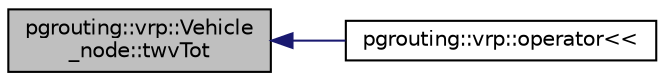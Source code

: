 digraph "pgrouting::vrp::Vehicle_node::twvTot"
{
  edge [fontname="Helvetica",fontsize="10",labelfontname="Helvetica",labelfontsize="10"];
  node [fontname="Helvetica",fontsize="10",shape=record];
  rankdir="LR";
  Node593 [label="pgrouting::vrp::Vehicle\l_node::twvTot",height=0.2,width=0.4,color="black", fillcolor="grey75", style="filled", fontcolor="black"];
  Node593 -> Node594 [dir="back",color="midnightblue",fontsize="10",style="solid",fontname="Helvetica"];
  Node594 [label="pgrouting::vrp::operator\<\<",height=0.2,width=0.4,color="black", fillcolor="white", style="filled",URL="$namespacepgrouting_1_1vrp.html#ae1e6219461754c35aa23e53c6dc3e6bb"];
}

